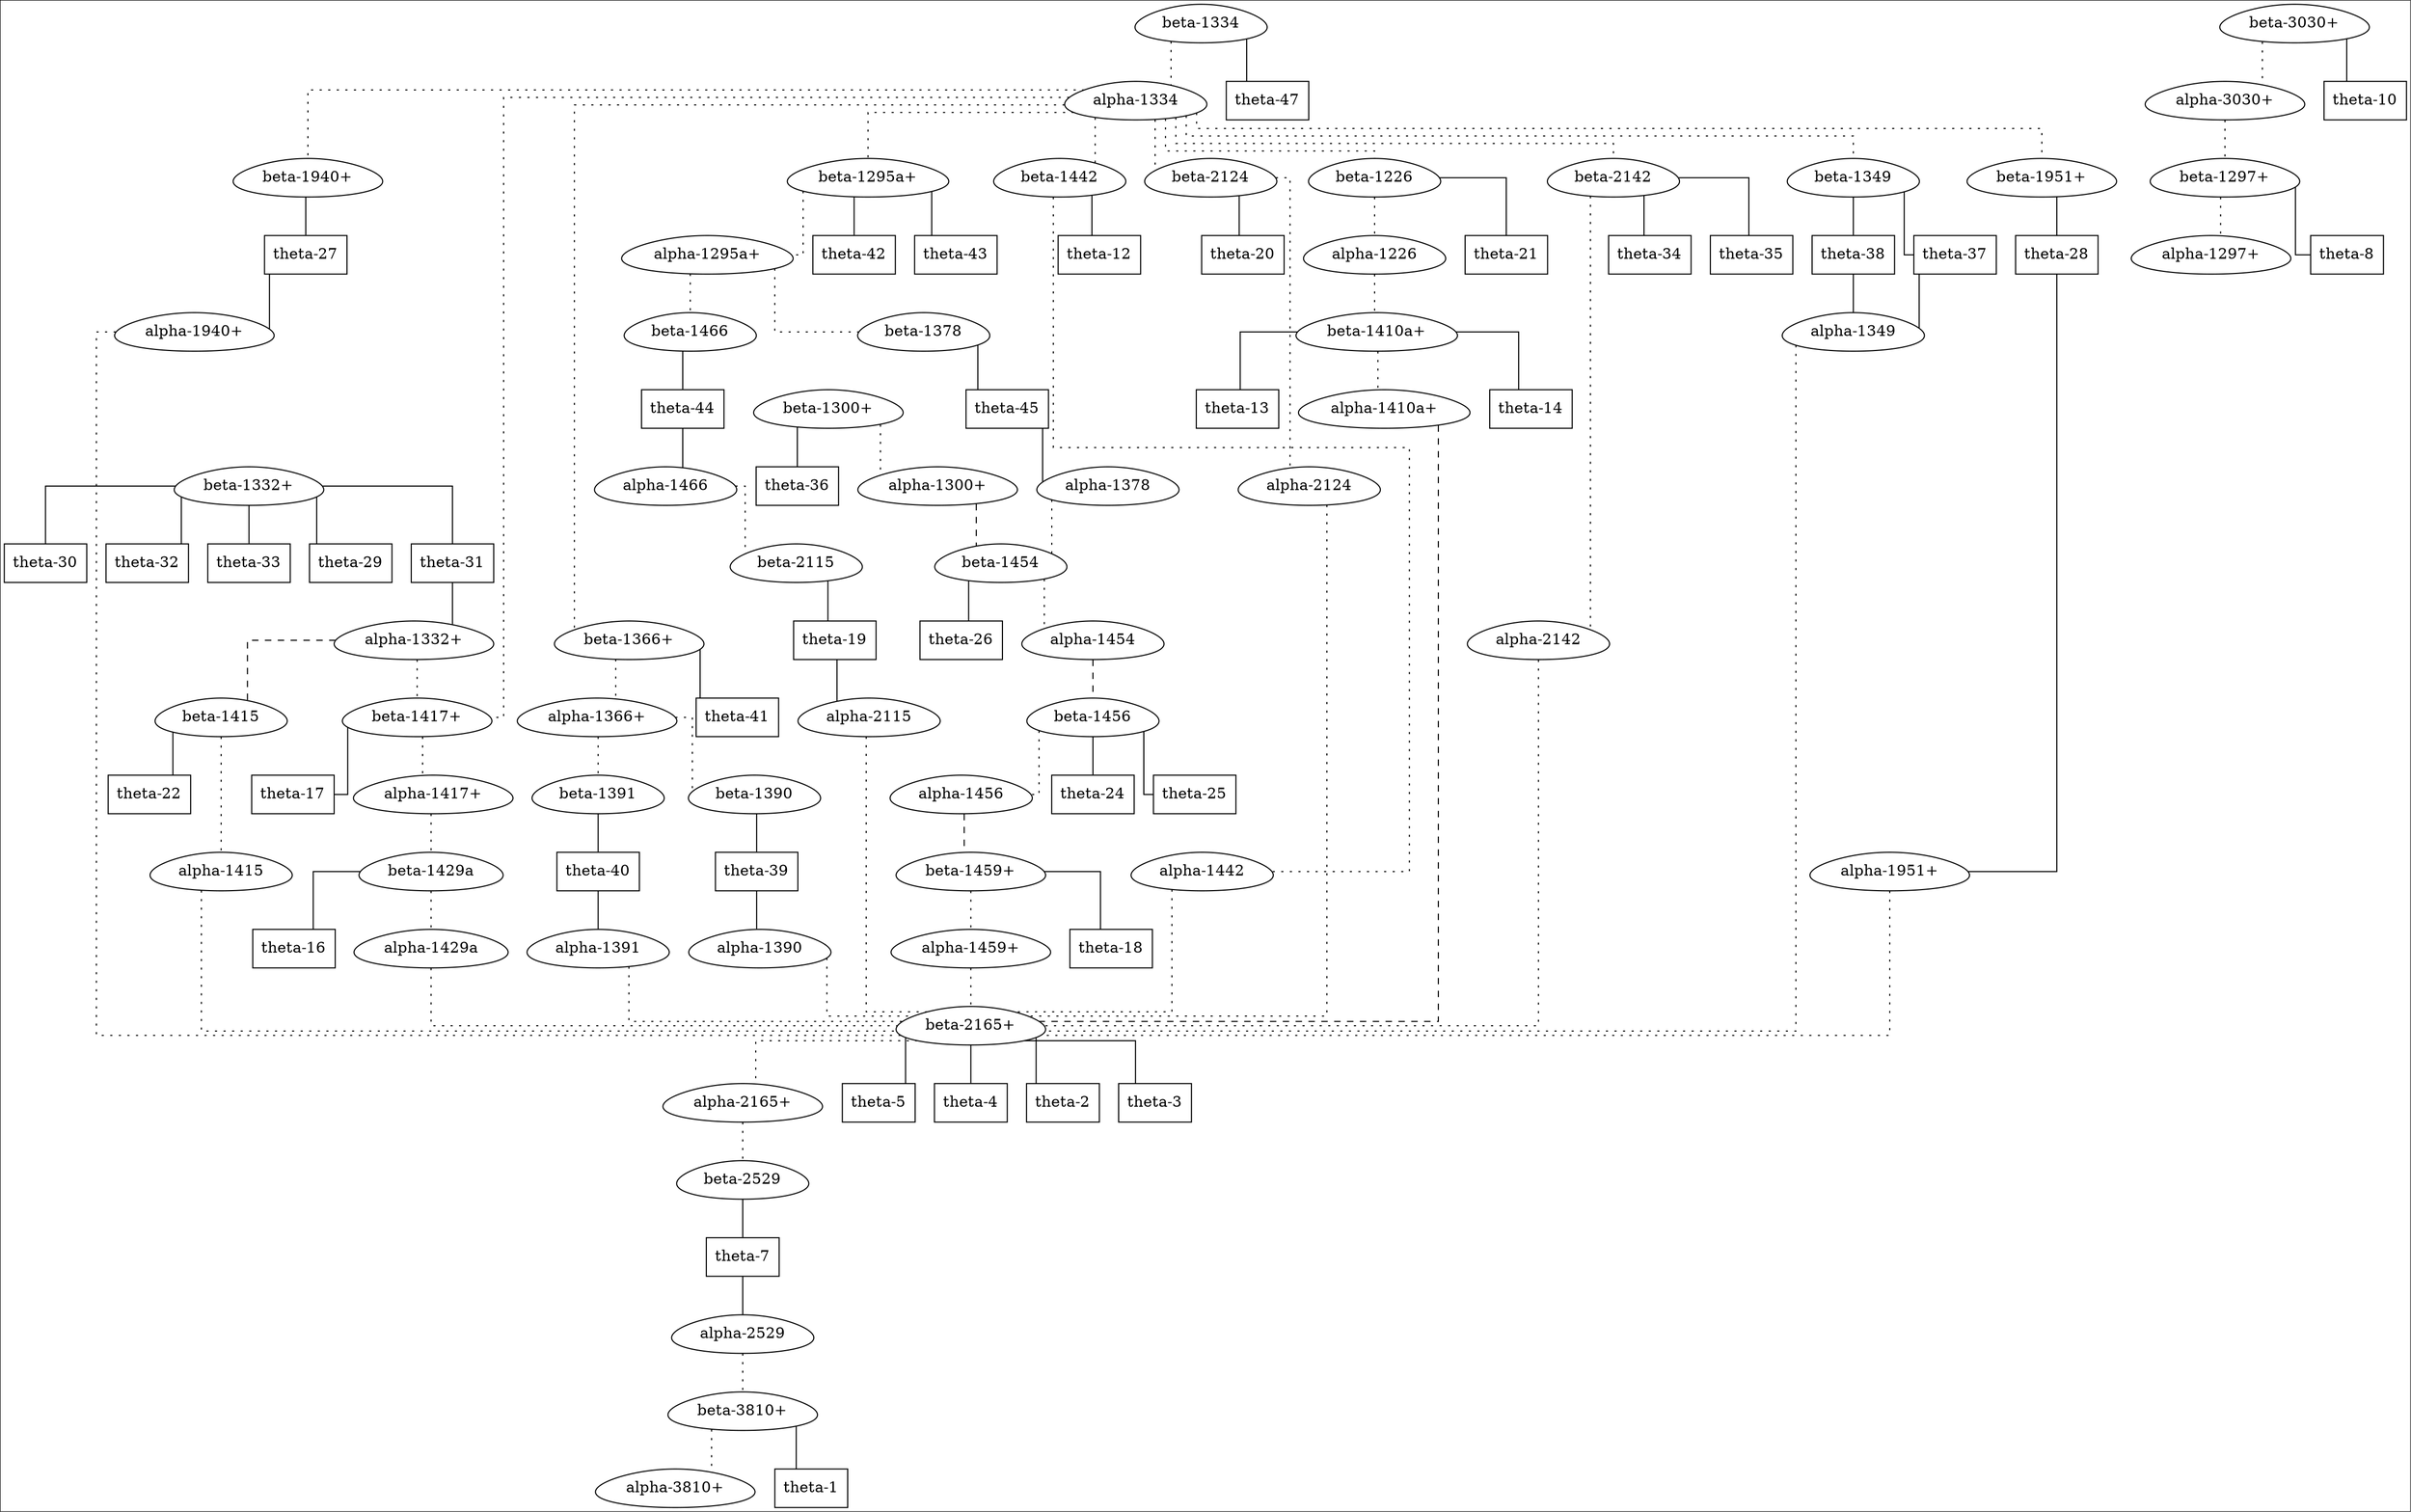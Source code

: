 digraph to_dot {
	graph [bgcolor="/x11/white",
		colorscheme=set34,
		dpi="",
		fontcolor=0,
		fontname="",
		fontsize="",
		label="",
		labelloc="",
		margin="",
		page="",
		ratio="",
		size="",
		splines=ortho,
		style=""
	];
	"alpha-3810+"	 [color="/x11/black",
		colorscheme=set34,
		fillcolor="/x11/white",
		fontcolor=0,
		shape=egg,
		style=filled];
	"beta-3810+"	 [color="/x11/black",
		colorscheme=set34,
		fillcolor="/x11/white",
		fontcolor=0,
		shape=egg,
		style=filled];
	"beta-3810+" -> "alpha-3810+"	 [arrowhead=none,
		color="/x11/black",
		colorscheme=set34,
		fontcolor=0,
		style=dotted];
	"theta-1"	 [color="/x11/black",
		colorscheme=set34,
		fillcolor="/x11/white",
		fontcolor=0,
		shape=box,
		style=filled];
	"beta-3810+" -> "theta-1"	 [arrowhead=none,
		color="/x11/black",
		colorscheme=set34,
		fontcolor=0,
		style=solid];
	"alpha-1297+"	 [color="/x11/black",
		colorscheme=set34,
		fillcolor="/x11/white",
		fontcolor=0,
		shape=egg,
		style=filled];
	"beta-1297+"	 [color="/x11/black",
		colorscheme=set34,
		fillcolor="/x11/white",
		fontcolor=0,
		shape=egg,
		style=filled];
	"beta-1297+" -> "alpha-1297+"	 [arrowhead=none,
		color="/x11/black",
		colorscheme=set34,
		fontcolor=0,
		style=dotted];
	"theta-8"	 [color="/x11/black",
		colorscheme=set34,
		fillcolor="/x11/white",
		fontcolor=0,
		shape=box,
		style=filled];
	"beta-1297+" -> "theta-8"	 [arrowhead=none,
		color="/x11/black",
		colorscheme=set34,
		fontcolor=0,
		style=solid];
	"alpha-3030+"	 [color="/x11/black",
		colorscheme=set34,
		fillcolor="/x11/white",
		fontcolor=0,
		shape=egg,
		style=filled];
	"alpha-3030+" -> "beta-1297+"	 [arrowhead=none,
		color="/x11/black",
		colorscheme=set34,
		fontcolor=0,
		style=dotted];
	"beta-3030+"	 [color="/x11/black",
		colorscheme=set34,
		fillcolor="/x11/white",
		fontcolor=0,
		shape=egg,
		style=filled];
	"beta-3030+" -> "alpha-3030+"	 [arrowhead=none,
		color="/x11/black",
		colorscheme=set34,
		fontcolor=0,
		style=dotted];
	"theta-10"	 [color="/x11/black",
		colorscheme=set34,
		fillcolor="/x11/white",
		fontcolor=0,
		shape=box,
		style=filled];
	"beta-3030+" -> "theta-10"	 [arrowhead=none,
		color="/x11/black",
		colorscheme=set34,
		fontcolor=0,
		style=solid];
	"alpha-2165+"	 [color="/x11/black",
		colorscheme=set34,
		fillcolor="/x11/white",
		fontcolor=0,
		shape=egg,
		style=filled];
	"beta-2529"	 [color="/x11/black",
		colorscheme=set34,
		fillcolor="/x11/white",
		fontcolor=0,
		shape=egg,
		style=filled];
	"alpha-2165+" -> "beta-2529"	 [arrowhead=none,
		color="/x11/black",
		colorscheme=set34,
		fontcolor=0,
		style=dotted];
	"theta-7"	 [color="/x11/black",
		colorscheme=set34,
		fillcolor="/x11/white",
		fontcolor=0,
		shape=box,
		style=filled];
	"beta-2529" -> "theta-7"	 [arrowhead=none,
		color="/x11/black",
		colorscheme=set34,
		fontcolor=0,
		style=solid];
	"alpha-2529"	 [color="/x11/black",
		colorscheme=set34,
		fillcolor="/x11/white",
		fontcolor=0,
		shape=egg,
		style=filled];
	"theta-7" -> "alpha-2529"	 [arrowhead=none,
		color="/x11/black",
		colorscheme=set34,
		fontcolor=0,
		style=solid];
	"beta-2165+"	 [color="/x11/black",
		colorscheme=set34,
		fillcolor="/x11/white",
		fontcolor=0,
		shape=egg,
		style=filled];
	"beta-2165+" -> "alpha-2165+"	 [arrowhead=none,
		color="/x11/black",
		colorscheme=set34,
		fontcolor=0,
		style=dotted];
	"theta-5"	 [color="/x11/black",
		colorscheme=set34,
		fillcolor="/x11/white",
		fontcolor=0,
		shape=box,
		style=filled];
	"beta-2165+" -> "theta-5"	 [arrowhead=none,
		color="/x11/black",
		colorscheme=set34,
		fontcolor=0,
		style=solid];
	"theta-4"	 [color="/x11/black",
		colorscheme=set34,
		fillcolor="/x11/white",
		fontcolor=0,
		shape=box,
		style=filled];
	"beta-2165+" -> "theta-4"	 [arrowhead=none,
		color="/x11/black",
		colorscheme=set34,
		fontcolor=0,
		style=solid];
	"theta-2"	 [color="/x11/black",
		colorscheme=set34,
		fillcolor="/x11/white",
		fontcolor=0,
		shape=box,
		style=filled];
	"beta-2165+" -> "theta-2"	 [arrowhead=none,
		color="/x11/black",
		colorscheme=set34,
		fontcolor=0,
		style=solid];
	"theta-3"	 [color="/x11/black",
		colorscheme=set34,
		fillcolor="/x11/white",
		fontcolor=0,
		shape=box,
		style=filled];
	"beta-2165+" -> "theta-3"	 [arrowhead=none,
		color="/x11/black",
		colorscheme=set34,
		fontcolor=0,
		style=solid];
	"alpha-1951+"	 [color="/x11/black",
		colorscheme=set34,
		fillcolor="/x11/white",
		fontcolor=0,
		shape=egg,
		style=filled];
	"alpha-1951+" -> "beta-2165+"	 [arrowhead=none,
		color="/x11/black",
		colorscheme=set34,
		fontcolor=0,
		style=dotted];
	"beta-1951+"	 [color="/x11/black",
		colorscheme=set34,
		fillcolor="/x11/white",
		fontcolor=0,
		shape=egg,
		style=filled];
	"theta-28"	 [color="/x11/black",
		colorscheme=set34,
		fillcolor="/x11/white",
		fontcolor=0,
		shape=box,
		style=filled];
	"beta-1951+" -> "theta-28"	 [arrowhead=none,
		color="/x11/black",
		colorscheme=set34,
		fontcolor=0,
		style=solid];
	"theta-28" -> "alpha-1951+"	 [arrowhead=none,
		color="/x11/black",
		colorscheme=set34,
		fontcolor=0,
		style=solid];
	"alpha-1940+"	 [color="/x11/black",
		colorscheme=set34,
		fillcolor="/x11/white",
		fontcolor=0,
		shape=egg,
		style=filled];
	"alpha-1940+" -> "beta-2165+"	 [arrowhead=none,
		color="/x11/black",
		colorscheme=set34,
		fontcolor=0,
		style=dotted];
	"beta-1940+"	 [color="/x11/black",
		colorscheme=set34,
		fillcolor="/x11/white",
		fontcolor=0,
		shape=egg,
		style=filled];
	"theta-27"	 [color="/x11/black",
		colorscheme=set34,
		fillcolor="/x11/white",
		fontcolor=0,
		shape=box,
		style=filled];
	"beta-1940+" -> "theta-27"	 [arrowhead=none,
		color="/x11/black",
		colorscheme=set34,
		fontcolor=0,
		style=solid];
	"theta-27" -> "alpha-1940+"	 [arrowhead=none,
		color="/x11/black",
		colorscheme=set34,
		fontcolor=0,
		style=solid];
	"alpha-1459+"	 [color="/x11/black",
		colorscheme=set34,
		fillcolor="/x11/white",
		fontcolor=0,
		shape=egg,
		style=filled];
	"alpha-1459+" -> "beta-2165+"	 [arrowhead=none,
		color="/x11/black",
		colorscheme=set34,
		fontcolor=0,
		style=dotted];
	"beta-1459+"	 [color="/x11/black",
		colorscheme=set34,
		fillcolor="/x11/white",
		fontcolor=0,
		shape=egg,
		style=filled];
	"beta-1459+" -> "alpha-1459+"	 [arrowhead=none,
		color="/x11/black",
		colorscheme=set34,
		fontcolor=0,
		style=dotted];
	"theta-18"	 [color="/x11/black",
		colorscheme=set34,
		fillcolor="/x11/white",
		fontcolor=0,
		shape=box,
		style=filled];
	"beta-1459+" -> "theta-18"	 [arrowhead=none,
		color="/x11/black",
		colorscheme=set34,
		fontcolor=0,
		style=solid];
	"alpha-1429a"	 [color="/x11/black",
		colorscheme=set34,
		fillcolor="/x11/white",
		fontcolor=0,
		shape=egg,
		style=filled];
	"alpha-1429a" -> "beta-2165+"	 [arrowhead=none,
		color="/x11/black",
		colorscheme=set34,
		fontcolor=0,
		style=dotted];
	"beta-1429a"	 [color="/x11/black",
		colorscheme=set34,
		fillcolor="/x11/white",
		fontcolor=0,
		shape=egg,
		style=filled];
	"beta-1429a" -> "alpha-1429a"	 [arrowhead=none,
		color="/x11/black",
		colorscheme=set34,
		fontcolor=0,
		style=dotted];
	"theta-16"	 [color="/x11/black",
		colorscheme=set34,
		fillcolor="/x11/white",
		fontcolor=0,
		shape=box,
		style=filled];
	"beta-1429a" -> "theta-16"	 [arrowhead=none,
		color="/x11/black",
		colorscheme=set34,
		fontcolor=0,
		style=solid];
	"alpha-1417+"	 [color="/x11/black",
		colorscheme=set34,
		fillcolor="/x11/white",
		fontcolor=0,
		shape=egg,
		style=filled];
	"alpha-1417+" -> "beta-1429a"	 [arrowhead=none,
		color="/x11/black",
		colorscheme=set34,
		fontcolor=0,
		style=dotted];
	"beta-1417+"	 [color="/x11/black",
		colorscheme=set34,
		fillcolor="/x11/white",
		fontcolor=0,
		shape=egg,
		style=filled];
	"beta-1417+" -> "alpha-1417+"	 [arrowhead=none,
		color="/x11/black",
		colorscheme=set34,
		fontcolor=0,
		style=dotted];
	"theta-17"	 [color="/x11/black",
		colorscheme=set34,
		fillcolor="/x11/white",
		fontcolor=0,
		shape=box,
		style=filled];
	"beta-1417+" -> "theta-17"	 [arrowhead=none,
		color="/x11/black",
		colorscheme=set34,
		fontcolor=0,
		style=solid];
	"alpha-1410a+"	 [color="/x11/black",
		colorscheme=set34,
		fillcolor="/x11/white",
		fontcolor=0,
		shape=egg,
		style=filled];
	"alpha-1410a+" -> "beta-2165+"	 [arrowhead=none,
		color="/x11/black",
		colorscheme=set34,
		fontcolor=0,
		style=dashed];
	"beta-1410a+"	 [color="/x11/black",
		colorscheme=set34,
		fillcolor="/x11/white",
		fontcolor=0,
		shape=egg,
		style=filled];
	"beta-1410a+" -> "alpha-1410a+"	 [arrowhead=none,
		color="/x11/black",
		colorscheme=set34,
		fontcolor=0,
		style=dotted];
	"theta-13"	 [color="/x11/black",
		colorscheme=set34,
		fillcolor="/x11/white",
		fontcolor=0,
		shape=box,
		style=filled];
	"beta-1410a+" -> "theta-13"	 [arrowhead=none,
		color="/x11/black",
		colorscheme=set34,
		fontcolor=0,
		style=solid];
	"theta-14"	 [color="/x11/black",
		colorscheme=set34,
		fillcolor="/x11/white",
		fontcolor=0,
		shape=box,
		style=filled];
	"beta-1410a+" -> "theta-14"	 [arrowhead=none,
		color="/x11/black",
		colorscheme=set34,
		fontcolor=0,
		style=solid];
	"alpha-1300+"	 [color="/x11/black",
		colorscheme=set34,
		fillcolor="/x11/white",
		fontcolor=0,
		shape=egg,
		style=filled];
	"beta-1454"	 [color="/x11/black",
		colorscheme=set34,
		fillcolor="/x11/white",
		fontcolor=0,
		shape=egg,
		style=filled];
	"alpha-1300+" -> "beta-1454"	 [arrowhead=none,
		color="/x11/black",
		colorscheme=set34,
		fontcolor=0,
		style=dashed];
	"alpha-1454"	 [color="/x11/black",
		colorscheme=set34,
		fillcolor="/x11/white",
		fontcolor=0,
		shape=egg,
		style=filled];
	"beta-1454" -> "alpha-1454"	 [arrowhead=none,
		color="/x11/black",
		colorscheme=set34,
		fontcolor=0,
		style=dotted];
	"theta-26"	 [color="/x11/black",
		colorscheme=set34,
		fillcolor="/x11/white",
		fontcolor=0,
		shape=box,
		style=filled];
	"beta-1454" -> "theta-26"	 [arrowhead=none,
		color="/x11/black",
		colorscheme=set34,
		fontcolor=0,
		style=solid];
	"beta-1456"	 [color="/x11/black",
		colorscheme=set34,
		fillcolor="/x11/white",
		fontcolor=0,
		shape=egg,
		style=filled];
	"alpha-1454" -> "beta-1456"	 [arrowhead=none,
		color="/x11/black",
		colorscheme=set34,
		fontcolor=0,
		style=dashed];
	"beta-1300+"	 [color="/x11/black",
		colorscheme=set34,
		fillcolor="/x11/white",
		fontcolor=0,
		shape=egg,
		style=filled];
	"beta-1300+" -> "alpha-1300+"	 [arrowhead=none,
		color="/x11/black",
		colorscheme=set34,
		fontcolor=0,
		style=dotted];
	"theta-36"	 [color="/x11/black",
		colorscheme=set34,
		fillcolor="/x11/white",
		fontcolor=0,
		shape=box,
		style=filled];
	"beta-1300+" -> "theta-36"	 [arrowhead=none,
		color="/x11/black",
		colorscheme=set34,
		fontcolor=0,
		style=solid];
	"alpha-1366+"	 [color="/x11/black",
		colorscheme=set34,
		fillcolor="/x11/white",
		fontcolor=0,
		shape=egg,
		style=filled];
	"beta-1390"	 [color="/x11/black",
		colorscheme=set34,
		fillcolor="/x11/white",
		fontcolor=0,
		shape=egg,
		style=filled];
	"alpha-1366+" -> "beta-1390"	 [arrowhead=none,
		color="/x11/black",
		colorscheme=set34,
		fontcolor=0,
		style=dotted];
	"beta-1391"	 [color="/x11/black",
		colorscheme=set34,
		fillcolor="/x11/white",
		fontcolor=0,
		shape=egg,
		style=filled];
	"alpha-1366+" -> "beta-1391"	 [arrowhead=none,
		color="/x11/black",
		colorscheme=set34,
		fontcolor=0,
		style=dotted];
	"theta-39"	 [color="/x11/black",
		colorscheme=set34,
		fillcolor="/x11/white",
		fontcolor=0,
		shape=box,
		style=filled];
	"beta-1390" -> "theta-39"	 [arrowhead=none,
		color="/x11/black",
		colorscheme=set34,
		fontcolor=0,
		style=solid];
	"theta-40"	 [color="/x11/black",
		colorscheme=set34,
		fillcolor="/x11/white",
		fontcolor=0,
		shape=box,
		style=filled];
	"beta-1391" -> "theta-40"	 [arrowhead=none,
		color="/x11/black",
		colorscheme=set34,
		fontcolor=0,
		style=solid];
	"alpha-1390"	 [color="/x11/black",
		colorscheme=set34,
		fillcolor="/x11/white",
		fontcolor=0,
		shape=egg,
		style=filled];
	"theta-39" -> "alpha-1390"	 [arrowhead=none,
		color="/x11/black",
		colorscheme=set34,
		fontcolor=0,
		style=solid];
	"alpha-1391"	 [color="/x11/black",
		colorscheme=set34,
		fillcolor="/x11/white",
		fontcolor=0,
		shape=egg,
		style=filled];
	"theta-40" -> "alpha-1391"	 [arrowhead=none,
		color="/x11/black",
		colorscheme=set34,
		fontcolor=0,
		style=solid];
	"beta-1366+"	 [color="/x11/black",
		colorscheme=set34,
		fillcolor="/x11/white",
		fontcolor=0,
		shape=egg,
		style=filled];
	"beta-1366+" -> "alpha-1366+"	 [arrowhead=none,
		color="/x11/black",
		colorscheme=set34,
		fontcolor=0,
		style=dotted];
	"theta-41"	 [color="/x11/black",
		colorscheme=set34,
		fillcolor="/x11/white",
		fontcolor=0,
		shape=box,
		style=filled];
	"beta-1366+" -> "theta-41"	 [arrowhead=none,
		color="/x11/black",
		colorscheme=set34,
		fontcolor=0,
		style=solid];
	"alpha-1295a+"	 [color="/x11/black",
		colorscheme=set34,
		fillcolor="/x11/white",
		fontcolor=0,
		shape=egg,
		style=filled];
	"beta-1466"	 [color="/x11/black",
		colorscheme=set34,
		fillcolor="/x11/white",
		fontcolor=0,
		shape=egg,
		style=filled];
	"alpha-1295a+" -> "beta-1466"	 [arrowhead=none,
		color="/x11/black",
		colorscheme=set34,
		fontcolor=0,
		style=dotted];
	"beta-1378"	 [color="/x11/black",
		colorscheme=set34,
		fillcolor="/x11/white",
		fontcolor=0,
		shape=egg,
		style=filled];
	"alpha-1295a+" -> "beta-1378"	 [arrowhead=none,
		color="/x11/black",
		colorscheme=set34,
		fontcolor=0,
		style=dotted];
	"theta-44"	 [color="/x11/black",
		colorscheme=set34,
		fillcolor="/x11/white",
		fontcolor=0,
		shape=box,
		style=filled];
	"beta-1466" -> "theta-44"	 [arrowhead=none,
		color="/x11/black",
		colorscheme=set34,
		fontcolor=0,
		style=solid];
	"theta-45"	 [color="/x11/black",
		colorscheme=set34,
		fillcolor="/x11/white",
		fontcolor=0,
		shape=box,
		style=filled];
	"beta-1378" -> "theta-45"	 [arrowhead=none,
		color="/x11/black",
		colorscheme=set34,
		fontcolor=0,
		style=solid];
	"alpha-1466"	 [color="/x11/black",
		colorscheme=set34,
		fillcolor="/x11/white",
		fontcolor=0,
		shape=egg,
		style=filled];
	"theta-44" -> "alpha-1466"	 [arrowhead=none,
		color="/x11/black",
		colorscheme=set34,
		fontcolor=0,
		style=solid];
	"alpha-1378"	 [color="/x11/black",
		colorscheme=set34,
		fillcolor="/x11/white",
		fontcolor=0,
		shape=egg,
		style=filled];
	"theta-45" -> "alpha-1378"	 [arrowhead=none,
		color="/x11/black",
		colorscheme=set34,
		fontcolor=0,
		style=solid];
	"beta-1295a+"	 [color="/x11/black",
		colorscheme=set34,
		fillcolor="/x11/white",
		fontcolor=0,
		shape=egg,
		style=filled];
	"beta-1295a+" -> "alpha-1295a+"	 [arrowhead=none,
		color="/x11/black",
		colorscheme=set34,
		fontcolor=0,
		style=dotted];
	"theta-42"	 [color="/x11/black",
		colorscheme=set34,
		fillcolor="/x11/white",
		fontcolor=0,
		shape=box,
		style=filled];
	"beta-1295a+" -> "theta-42"	 [arrowhead=none,
		color="/x11/black",
		colorscheme=set34,
		fontcolor=0,
		style=solid];
	"theta-43"	 [color="/x11/black",
		colorscheme=set34,
		fillcolor="/x11/white",
		fontcolor=0,
		shape=box,
		style=filled];
	"beta-1295a+" -> "theta-43"	 [arrowhead=none,
		color="/x11/black",
		colorscheme=set34,
		fontcolor=0,
		style=solid];
	"alpha-1332+"	 [color="/x11/black",
		colorscheme=set34,
		fillcolor="/x11/white",
		fontcolor=0,
		shape=egg,
		style=filled];
	"alpha-1332+" -> "beta-1417+"	 [arrowhead=none,
		color="/x11/black",
		colorscheme=set34,
		fontcolor=0,
		style=dotted];
	"beta-1415"	 [color="/x11/black",
		colorscheme=set34,
		fillcolor="/x11/white",
		fontcolor=0,
		shape=egg,
		style=filled];
	"alpha-1332+" -> "beta-1415"	 [arrowhead=none,
		color="/x11/black",
		colorscheme=set34,
		fontcolor=0,
		style=dashed];
	"alpha-1415"	 [color="/x11/black",
		colorscheme=set34,
		fillcolor="/x11/white",
		fontcolor=0,
		shape=egg,
		style=filled];
	"beta-1415" -> "alpha-1415"	 [arrowhead=none,
		color="/x11/black",
		colorscheme=set34,
		fontcolor=0,
		style=dotted];
	"theta-22"	 [color="/x11/black",
		colorscheme=set34,
		fillcolor="/x11/white",
		fontcolor=0,
		shape=box,
		style=filled];
	"beta-1415" -> "theta-22"	 [arrowhead=none,
		color="/x11/black",
		colorscheme=set34,
		fontcolor=0,
		style=solid];
	"alpha-1415" -> "beta-2165+"	 [arrowhead=none,
		color="/x11/black",
		colorscheme=set34,
		fontcolor=0,
		style=dotted];
	"beta-1332+"	 [color="/x11/black",
		colorscheme=set34,
		fillcolor="/x11/white",
		fontcolor=0,
		shape=egg,
		style=filled];
	"theta-33"	 [color="/x11/black",
		colorscheme=set34,
		fillcolor="/x11/white",
		fontcolor=0,
		shape=box,
		style=filled];
	"beta-1332+" -> "theta-33"	 [arrowhead=none,
		color="/x11/black",
		colorscheme=set34,
		fontcolor=0,
		style=solid];
	"theta-29"	 [color="/x11/black",
		colorscheme=set34,
		fillcolor="/x11/white",
		fontcolor=0,
		shape=box,
		style=filled];
	"beta-1332+" -> "theta-29"	 [arrowhead=none,
		color="/x11/black",
		colorscheme=set34,
		fontcolor=0,
		style=solid];
	"theta-30"	 [color="/x11/black",
		colorscheme=set34,
		fillcolor="/x11/white",
		fontcolor=0,
		shape=box,
		style=filled];
	"beta-1332+" -> "theta-30"	 [arrowhead=none,
		color="/x11/black",
		colorscheme=set34,
		fontcolor=0,
		style=solid];
	"theta-31"	 [color="/x11/black",
		colorscheme=set34,
		fillcolor="/x11/white",
		fontcolor=0,
		shape=box,
		style=filled];
	"beta-1332+" -> "theta-31"	 [arrowhead=none,
		color="/x11/black",
		colorscheme=set34,
		fontcolor=0,
		style=solid];
	"theta-32"	 [color="/x11/black",
		colorscheme=set34,
		fillcolor="/x11/white",
		fontcolor=0,
		shape=box,
		style=filled];
	"beta-1332+" -> "theta-32"	 [arrowhead=none,
		color="/x11/black",
		colorscheme=set34,
		fontcolor=0,
		style=solid];
	"theta-31" -> "alpha-1332+"	 [arrowhead=none,
		color="/x11/black",
		colorscheme=set34,
		fontcolor=0,
		style=solid];
	"alpha-2529" -> "beta-3810+"	 [arrowhead=none,
		color="/x11/black",
		colorscheme=set34,
		fontcolor=0,
		style=dotted];
	"alpha-1442"	 [color="/x11/black",
		colorscheme=set34,
		fillcolor="/x11/white",
		fontcolor=0,
		shape=egg,
		style=filled];
	"alpha-1442" -> "beta-2165+"	 [arrowhead=none,
		color="/x11/black",
		colorscheme=set34,
		fontcolor=0,
		style=dotted];
	"beta-1442"	 [color="/x11/black",
		colorscheme=set34,
		fillcolor="/x11/white",
		fontcolor=0,
		shape=egg,
		style=filled];
	"beta-1442" -> "alpha-1442"	 [arrowhead=none,
		color="/x11/black",
		colorscheme=set34,
		fontcolor=0,
		style=dotted];
	"theta-12"	 [color="/x11/black",
		colorscheme=set34,
		fillcolor="/x11/white",
		fontcolor=0,
		shape=box,
		style=filled];
	"beta-1442" -> "theta-12"	 [arrowhead=none,
		color="/x11/black",
		colorscheme=set34,
		fontcolor=0,
		style=solid];
	"alpha-2115"	 [color="/x11/black",
		colorscheme=set34,
		fillcolor="/x11/white",
		fontcolor=0,
		shape=egg,
		style=filled];
	"alpha-2115" -> "beta-2165+"	 [arrowhead=none,
		color="/x11/black",
		colorscheme=set34,
		fontcolor=0,
		style=dotted];
	"beta-2115"	 [color="/x11/black",
		colorscheme=set34,
		fillcolor="/x11/white",
		fontcolor=0,
		shape=egg,
		style=filled];
	"theta-19"	 [color="/x11/black",
		colorscheme=set34,
		fillcolor="/x11/white",
		fontcolor=0,
		shape=box,
		style=filled];
	"beta-2115" -> "theta-19"	 [arrowhead=none,
		color="/x11/black",
		colorscheme=set34,
		fontcolor=0,
		style=solid];
	"theta-19" -> "alpha-2115"	 [arrowhead=none,
		color="/x11/black",
		colorscheme=set34,
		fontcolor=0,
		style=solid];
	"alpha-2124"	 [color="/x11/black",
		colorscheme=set34,
		fillcolor="/x11/white",
		fontcolor=0,
		shape=egg,
		style=filled];
	"alpha-2124" -> "beta-2165+"	 [arrowhead=none,
		color="/x11/black",
		colorscheme=set34,
		fontcolor=0,
		style=dotted];
	"beta-2124"	 [color="/x11/black",
		colorscheme=set34,
		fillcolor="/x11/white",
		fontcolor=0,
		shape=egg,
		style=filled];
	"beta-2124" -> "alpha-2124"	 [arrowhead=none,
		color="/x11/black",
		colorscheme=set34,
		fontcolor=0,
		style=dotted];
	"theta-20"	 [color="/x11/black",
		colorscheme=set34,
		fillcolor="/x11/white",
		fontcolor=0,
		shape=box,
		style=filled];
	"beta-2124" -> "theta-20"	 [arrowhead=none,
		color="/x11/black",
		colorscheme=set34,
		fontcolor=0,
		style=solid];
	"alpha-1226"	 [color="/x11/black",
		colorscheme=set34,
		fillcolor="/x11/white",
		fontcolor=0,
		shape=egg,
		style=filled];
	"alpha-1226" -> "beta-1410a+"	 [arrowhead=none,
		color="/x11/black",
		colorscheme=set34,
		fontcolor=0,
		style=dotted];
	"beta-1226"	 [color="/x11/black",
		colorscheme=set34,
		fillcolor="/x11/white",
		fontcolor=0,
		shape=egg,
		style=filled];
	"beta-1226" -> "alpha-1226"	 [arrowhead=none,
		color="/x11/black",
		colorscheme=set34,
		fontcolor=0,
		style=dotted];
	"theta-21"	 [color="/x11/black",
		colorscheme=set34,
		fillcolor="/x11/white",
		fontcolor=0,
		shape=box,
		style=filled];
	"beta-1226" -> "theta-21"	 [arrowhead=none,
		color="/x11/black",
		colorscheme=set34,
		fontcolor=0,
		style=solid];
	"alpha-1456"	 [color="/x11/black",
		colorscheme=set34,
		fillcolor="/x11/white",
		fontcolor=0,
		shape=egg,
		style=filled];
	"alpha-1456" -> "beta-1459+"	 [arrowhead=none,
		color="/x11/black",
		colorscheme=set34,
		fontcolor=0,
		style=dashed];
	"beta-1456" -> "alpha-1456"	 [arrowhead=none,
		color="/x11/black",
		colorscheme=set34,
		fontcolor=0,
		style=dotted];
	"theta-24"	 [color="/x11/black",
		colorscheme=set34,
		fillcolor="/x11/white",
		fontcolor=0,
		shape=box,
		style=filled];
	"beta-1456" -> "theta-24"	 [arrowhead=none,
		color="/x11/black",
		colorscheme=set34,
		fontcolor=0,
		style=solid];
	"theta-25"	 [color="/x11/black",
		colorscheme=set34,
		fillcolor="/x11/white",
		fontcolor=0,
		shape=box,
		style=filled];
	"beta-1456" -> "theta-25"	 [arrowhead=none,
		color="/x11/black",
		colorscheme=set34,
		fontcolor=0,
		style=solid];
	"alpha-2142"	 [color="/x11/black",
		colorscheme=set34,
		fillcolor="/x11/white",
		fontcolor=0,
		shape=egg,
		style=filled];
	"alpha-2142" -> "beta-2165+"	 [arrowhead=none,
		color="/x11/black",
		colorscheme=set34,
		fontcolor=0,
		style=dotted];
	"beta-2142"	 [color="/x11/black",
		colorscheme=set34,
		fillcolor="/x11/white",
		fontcolor=0,
		shape=egg,
		style=filled];
	"beta-2142" -> "alpha-2142"	 [arrowhead=none,
		color="/x11/black",
		colorscheme=set34,
		fontcolor=0,
		style=dotted];
	"theta-34"	 [color="/x11/black",
		colorscheme=set34,
		fillcolor="/x11/white",
		fontcolor=0,
		shape=box,
		style=filled];
	"beta-2142" -> "theta-34"	 [arrowhead=none,
		color="/x11/black",
		colorscheme=set34,
		fontcolor=0,
		style=solid];
	"theta-35"	 [color="/x11/black",
		colorscheme=set34,
		fillcolor="/x11/white",
		fontcolor=0,
		shape=box,
		style=filled];
	"beta-2142" -> "theta-35"	 [arrowhead=none,
		color="/x11/black",
		colorscheme=set34,
		fontcolor=0,
		style=solid];
	"alpha-1349"	 [color="/x11/black",
		colorscheme=set34,
		fillcolor="/x11/white",
		fontcolor=0,
		shape=egg,
		style=filled];
	"alpha-1349" -> "beta-2165+"	 [arrowhead=none,
		color="/x11/black",
		colorscheme=set34,
		fontcolor=0,
		style=dotted];
	"beta-1349"	 [color="/x11/black",
		colorscheme=set34,
		fillcolor="/x11/white",
		fontcolor=0,
		shape=egg,
		style=filled];
	"theta-37"	 [color="/x11/black",
		colorscheme=set34,
		fillcolor="/x11/white",
		fontcolor=0,
		shape=box,
		style=filled];
	"beta-1349" -> "theta-37"	 [arrowhead=none,
		color="/x11/black",
		colorscheme=set34,
		fontcolor=0,
		style=solid];
	"theta-38"	 [color="/x11/black",
		colorscheme=set34,
		fillcolor="/x11/white",
		fontcolor=0,
		shape=box,
		style=filled];
	"beta-1349" -> "theta-38"	 [arrowhead=none,
		color="/x11/black",
		colorscheme=set34,
		fontcolor=0,
		style=solid];
	"theta-37" -> "alpha-1349"	 [arrowhead=none,
		color="/x11/black",
		colorscheme=set34,
		fontcolor=0,
		style=solid];
	"theta-38" -> "alpha-1349"	 [arrowhead=none,
		color="/x11/black",
		colorscheme=set34,
		fontcolor=0,
		style=solid];
	"alpha-1390" -> "beta-2165+"	 [arrowhead=none,
		color="/x11/black",
		colorscheme=set34,
		fontcolor=0,
		style=dotted];
	"alpha-1391" -> "beta-2165+"	 [arrowhead=none,
		color="/x11/black",
		colorscheme=set34,
		fontcolor=0,
		style=dotted];
	"alpha-1466" -> "beta-2115"	 [arrowhead=none,
		color="/x11/black",
		colorscheme=set34,
		fontcolor=0,
		style=dotted];
	"alpha-1378" -> "beta-1454"	 [arrowhead=none,
		color="/x11/black",
		colorscheme=set34,
		fontcolor=0,
		style=dotted];
	"alpha-1334"	 [color="/x11/black",
		colorscheme=set34,
		fillcolor="/x11/white",
		fontcolor=0,
		shape=egg,
		style=filled];
	"alpha-1334" -> "beta-1951+"	 [arrowhead=none,
		color="/x11/black",
		colorscheme=set34,
		fontcolor=0,
		style=dotted];
	"alpha-1334" -> "beta-1940+"	 [arrowhead=none,
		color="/x11/black",
		colorscheme=set34,
		fontcolor=0,
		style=dotted];
	"alpha-1334" -> "beta-1417+"	 [arrowhead=none,
		color="/x11/black",
		colorscheme=set34,
		fontcolor=0,
		style=dotted];
	"alpha-1334" -> "beta-1366+"	 [arrowhead=none,
		color="/x11/black",
		colorscheme=set34,
		fontcolor=0,
		style=dotted];
	"alpha-1334" -> "beta-1295a+"	 [arrowhead=none,
		color="/x11/black",
		colorscheme=set34,
		fontcolor=0,
		style=dotted];
	"alpha-1334" -> "beta-1442"	 [arrowhead=none,
		color="/x11/black",
		colorscheme=set34,
		fontcolor=0,
		style=dotted];
	"alpha-1334" -> "beta-2124"	 [arrowhead=none,
		color="/x11/black",
		colorscheme=set34,
		fontcolor=0,
		style=dotted];
	"alpha-1334" -> "beta-1226"	 [arrowhead=none,
		color="/x11/black",
		colorscheme=set34,
		fontcolor=0,
		style=dotted];
	"alpha-1334" -> "beta-2142"	 [arrowhead=none,
		color="/x11/black",
		colorscheme=set34,
		fontcolor=0,
		style=dotted];
	"alpha-1334" -> "beta-1349"	 [arrowhead=none,
		color="/x11/black",
		colorscheme=set34,
		fontcolor=0,
		style=dotted];
	"beta-1334"	 [color="/x11/black",
		colorscheme=set34,
		fillcolor="/x11/white",
		fontcolor=0,
		shape=egg,
		style=filled];
	"beta-1334" -> "alpha-1334"	 [arrowhead=none,
		color="/x11/black",
		colorscheme=set34,
		fontcolor=0,
		style=dotted];
	"theta-47"	 [color="/x11/black",
		colorscheme=set34,
		fillcolor="/x11/white",
		fontcolor=0,
		shape=box,
		style=filled];
	"beta-1334" -> "theta-47"	 [arrowhead=none,
		color="/x11/black",
		colorscheme=set34,
		fontcolor=0,
		style=solid];
}

